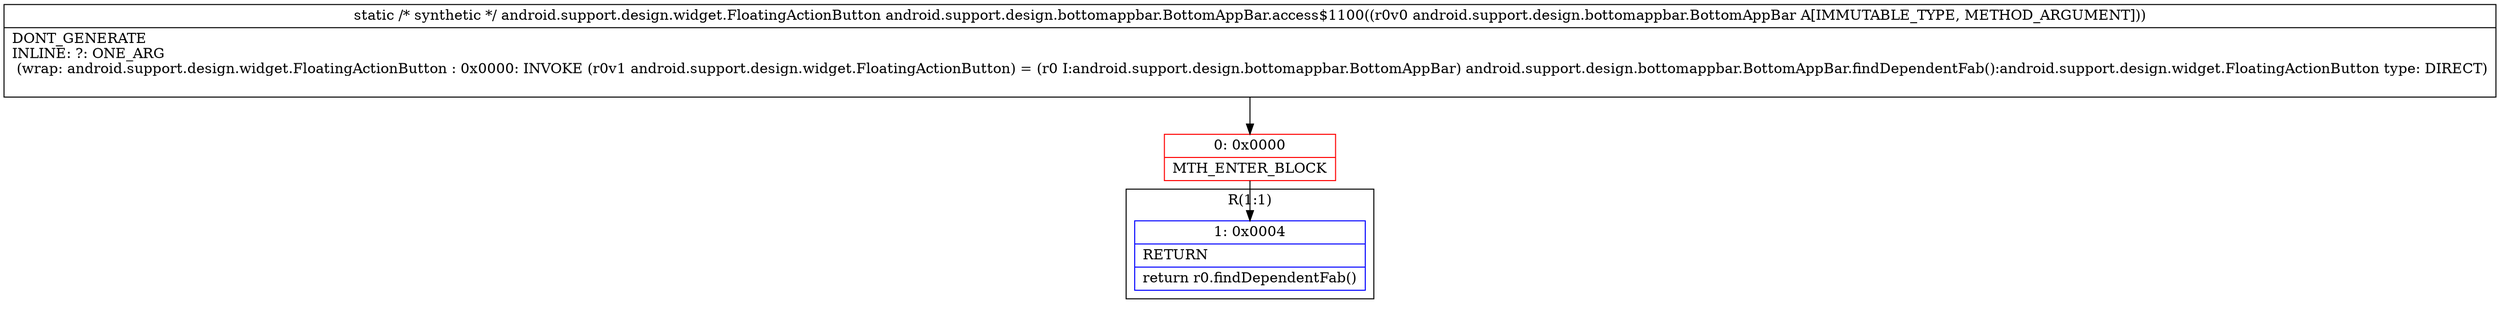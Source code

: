 digraph "CFG forandroid.support.design.bottomappbar.BottomAppBar.access$1100(Landroid\/support\/design\/bottomappbar\/BottomAppBar;)Landroid\/support\/design\/widget\/FloatingActionButton;" {
subgraph cluster_Region_1964242660 {
label = "R(1:1)";
node [shape=record,color=blue];
Node_1 [shape=record,label="{1\:\ 0x0004|RETURN\l|return r0.findDependentFab()\l}"];
}
Node_0 [shape=record,color=red,label="{0\:\ 0x0000|MTH_ENTER_BLOCK\l}"];
MethodNode[shape=record,label="{static \/* synthetic *\/ android.support.design.widget.FloatingActionButton android.support.design.bottomappbar.BottomAppBar.access$1100((r0v0 android.support.design.bottomappbar.BottomAppBar A[IMMUTABLE_TYPE, METHOD_ARGUMENT]))  | DONT_GENERATE\lINLINE: ?: ONE_ARG  \l  (wrap: android.support.design.widget.FloatingActionButton : 0x0000: INVOKE  (r0v1 android.support.design.widget.FloatingActionButton) = (r0 I:android.support.design.bottomappbar.BottomAppBar) android.support.design.bottomappbar.BottomAppBar.findDependentFab():android.support.design.widget.FloatingActionButton type: DIRECT)\l\l}"];
MethodNode -> Node_0;
Node_0 -> Node_1;
}

